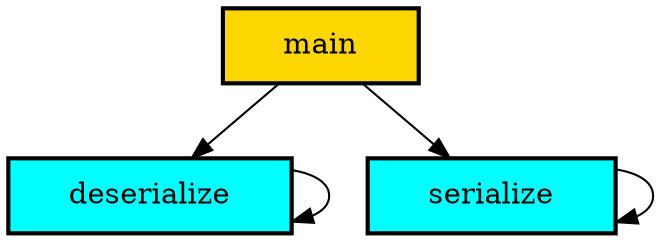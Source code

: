 digraph "Diagram of: Test" {
    node [margin="0.4,0.1"
         ,style=filled];
    1 [label=deserialize
      ,shape=box
      ,fillcolor=cyan
      ,style="filled,bold"];
    2 [label=main
      ,shape=box
      ,fillcolor=gold
      ,style="filled,bold"];
    3 [label=serialize
      ,shape=box
      ,fillcolor=cyan
      ,style="filled,bold"];
    1 -> 1 [penwidth=1,color=black];
    2 -> 1 [penwidth=1,color=black];
    2 -> 3 [penwidth=1,color=black];
    3 -> 3 [penwidth=1,color=black];
}
